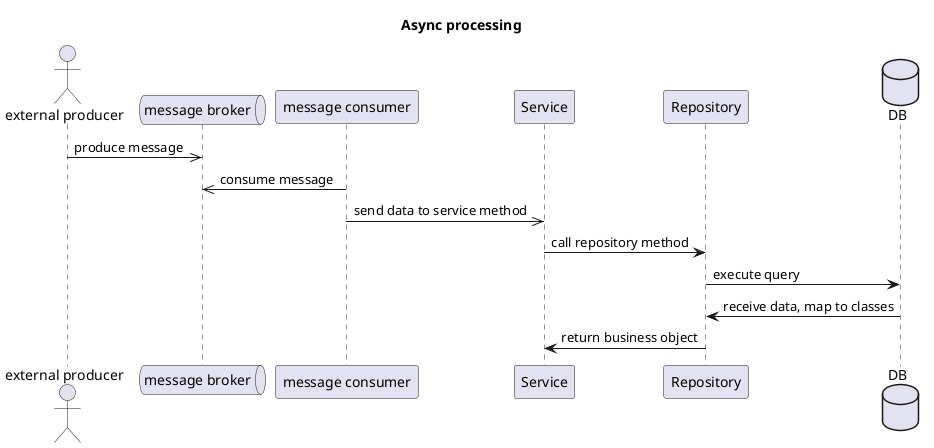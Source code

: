 @startuml

title Async processing

actor "external producer" as ep
queue "message broker" as mb
participant "message consumer" as mc
participant Service as s
participant Repository as r
database DB as db

ep ->> mb: produce message
mc ->> mb: consume message
mc ->> s: send data to service method
s -> r: call repository method
r -> db: execute query
db -> r: receive data, map to classes
r -> s: return business object

@enduml
